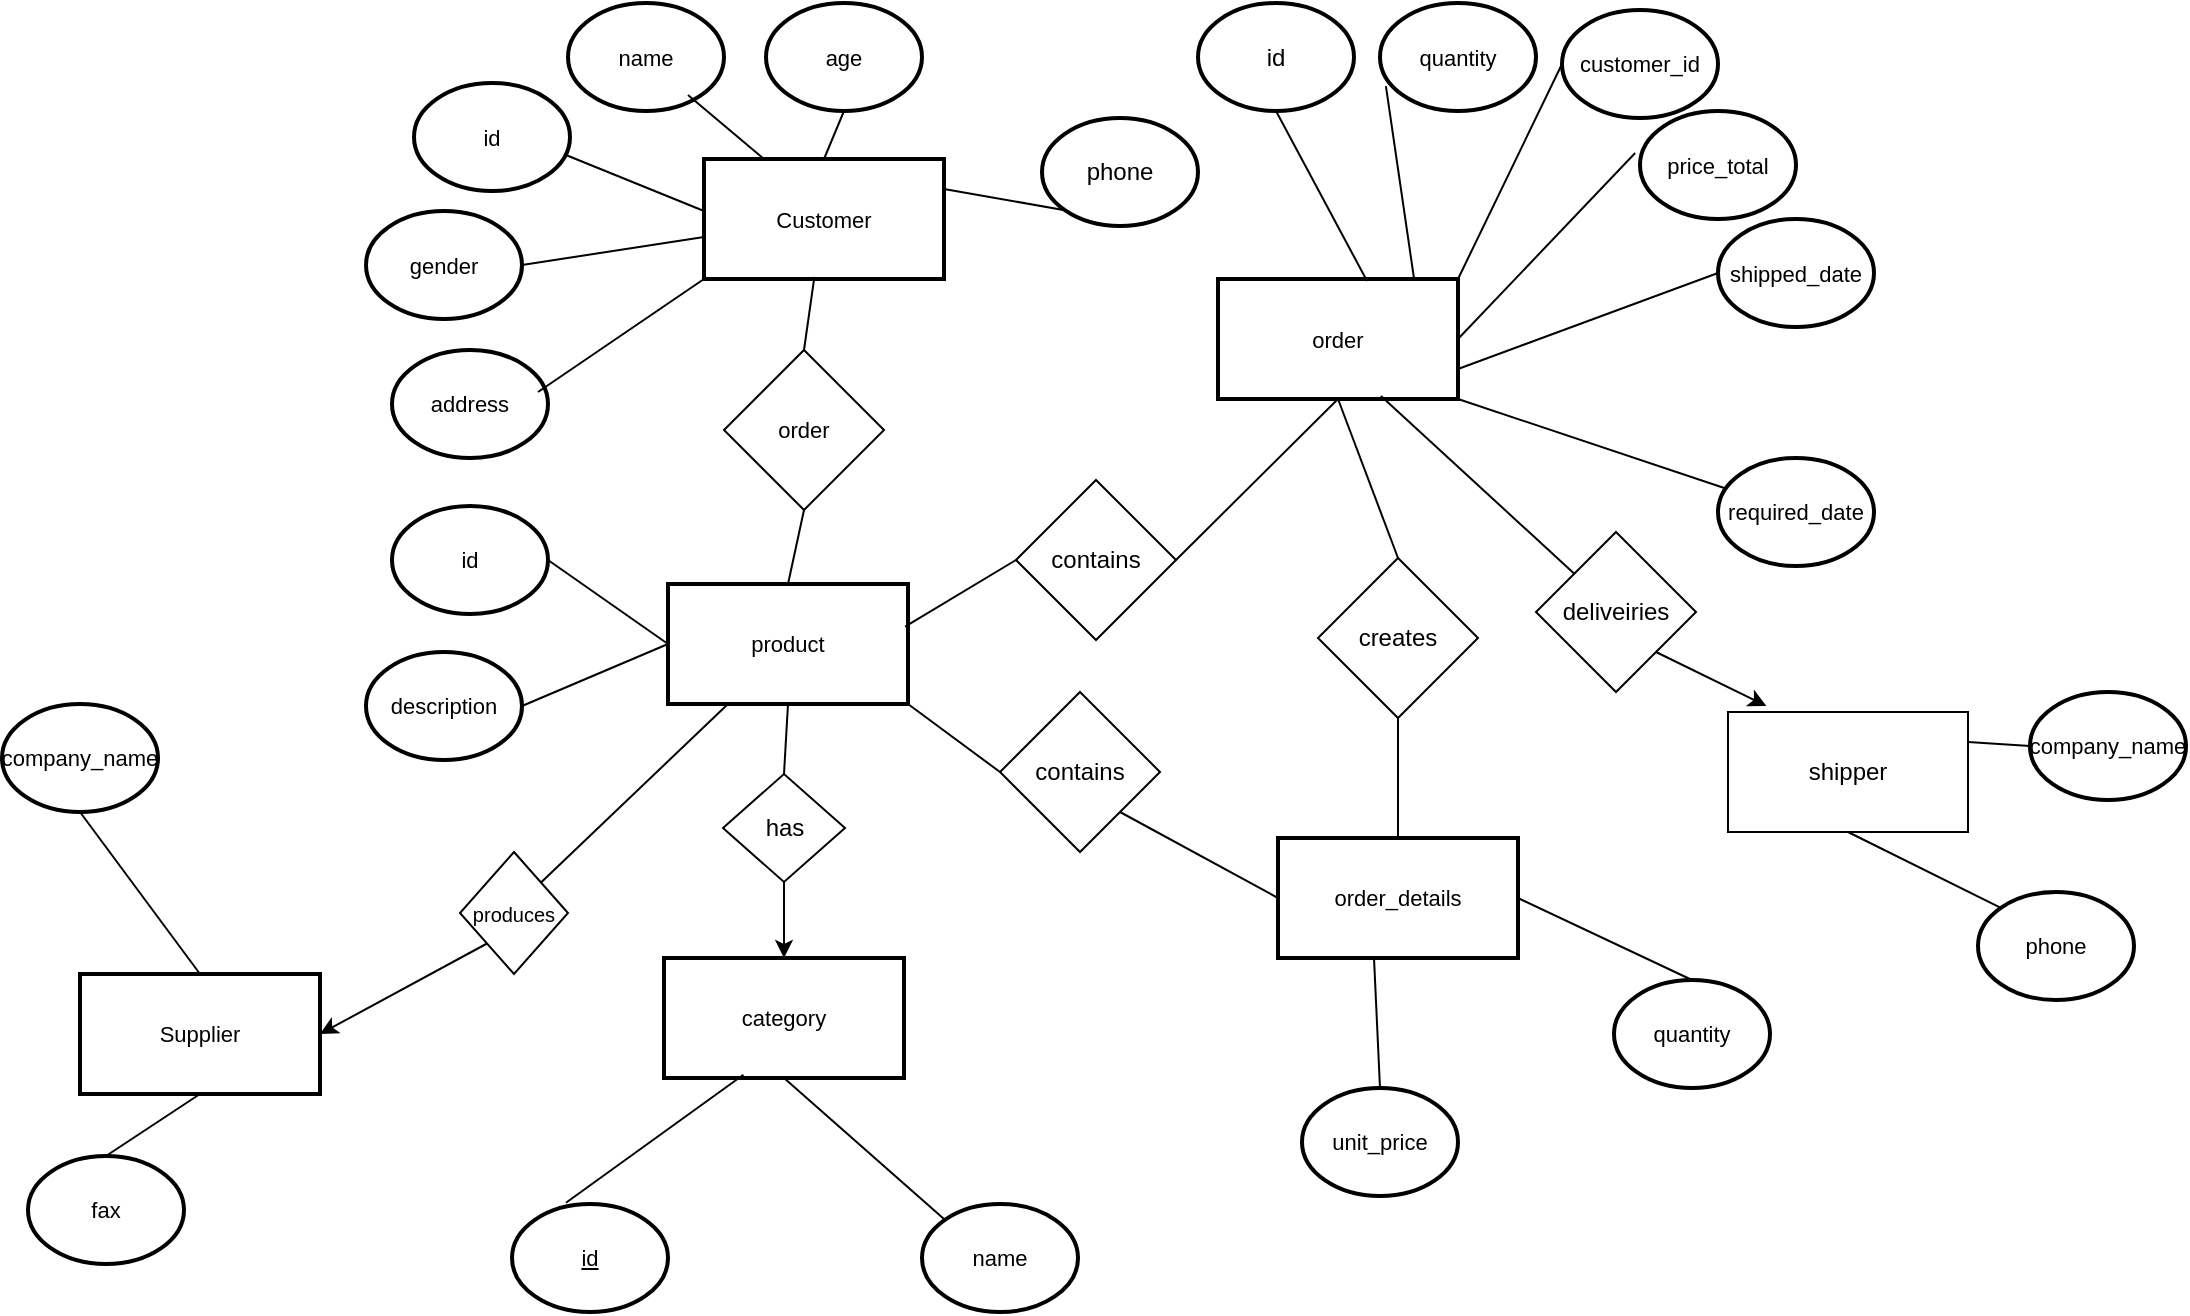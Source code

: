 <mxfile version="26.0.16">
  <diagram id="R2lEEEUBdFMjLlhIrx00" name="Page-1">
    <mxGraphModel dx="2250" dy="585" grid="1" gridSize="13" guides="1" tooltips="1" connect="1" arrows="1" fold="1" page="1" pageScale="1" pageWidth="850" pageHeight="1100" math="0" shadow="0" extFonts="Permanent Marker^https://fonts.googleapis.com/css?family=Permanent+Marker">
      <root>
        <mxCell id="0" />
        <mxCell id="1" parent="0" />
        <mxCell id="cmOm1PKUMlEA9yqi15UK-2" value="Customer" style="rounded=0;whiteSpace=wrap;html=1;strokeWidth=2;fontSize=11;" parent="1" vertex="1">
          <mxGeometry x="325" y="281.5" width="120" height="60" as="geometry" />
        </mxCell>
        <mxCell id="cmOm1PKUMlEA9yqi15UK-5" value="age" style="ellipse;whiteSpace=wrap;html=1;strokeWidth=2;perimeterSpacing=0;fontSize=11;" parent="1" vertex="1">
          <mxGeometry x="356" y="203.5" width="78" height="54" as="geometry" />
        </mxCell>
        <mxCell id="cmOm1PKUMlEA9yqi15UK-7" value="id" style="ellipse;whiteSpace=wrap;html=1;strokeWidth=2;perimeterSpacing=0;fontSize=11;" parent="1" vertex="1">
          <mxGeometry x="180" y="243.5" width="78" height="54" as="geometry" />
        </mxCell>
        <mxCell id="cmOm1PKUMlEA9yqi15UK-8" value="name" style="ellipse;whiteSpace=wrap;html=1;strokeWidth=2;perimeterSpacing=0;fontSize=11;" parent="1" vertex="1">
          <mxGeometry x="257" y="203.5" width="78" height="54" as="geometry" />
        </mxCell>
        <mxCell id="cmOm1PKUMlEA9yqi15UK-9" value="gender" style="ellipse;whiteSpace=wrap;html=1;strokeWidth=2;perimeterSpacing=0;fontSize=11;" parent="1" vertex="1">
          <mxGeometry x="156" y="307.5" width="78" height="54" as="geometry" />
        </mxCell>
        <mxCell id="cmOm1PKUMlEA9yqi15UK-10" value="phone" style="ellipse;whiteSpace=wrap;html=1;strokeWidth=2;perimeterSpacing=0;" parent="1" vertex="1">
          <mxGeometry x="494" y="261" width="78" height="54" as="geometry" />
        </mxCell>
        <mxCell id="cmOm1PKUMlEA9yqi15UK-11" value="address" style="ellipse;whiteSpace=wrap;html=1;strokeWidth=2;perimeterSpacing=0;fontSize=11;" parent="1" vertex="1">
          <mxGeometry x="169" y="377" width="78" height="54" as="geometry" />
        </mxCell>
        <mxCell id="cmOm1PKUMlEA9yqi15UK-13" value="" style="endArrow=none;html=1;rounded=0;exitX=0.936;exitY=0.389;exitDx=0;exitDy=0;entryX=0;entryY=1;entryDx=0;entryDy=0;fontSize=11;exitPerimeter=0;" parent="1" source="cmOm1PKUMlEA9yqi15UK-11" target="cmOm1PKUMlEA9yqi15UK-2" edge="1">
          <mxGeometry width="50" height="50" relative="1" as="geometry">
            <mxPoint x="228" y="370.5" as="sourcePoint" />
            <mxPoint x="466" y="255.5" as="targetPoint" />
          </mxGeometry>
        </mxCell>
        <mxCell id="cmOm1PKUMlEA9yqi15UK-14" value="" style="endArrow=none;html=1;rounded=0;exitX=0.974;exitY=0.667;exitDx=0;exitDy=0;exitPerimeter=0;fontSize=11;" parent="1" source="cmOm1PKUMlEA9yqi15UK-7" edge="1">
          <mxGeometry width="50" height="50" relative="1" as="geometry">
            <mxPoint x="195" y="398.5" as="sourcePoint" />
            <mxPoint x="325" y="307.5" as="targetPoint" />
          </mxGeometry>
        </mxCell>
        <mxCell id="cmOm1PKUMlEA9yqi15UK-15" value="" style="endArrow=none;html=1;rounded=0;exitX=0.769;exitY=0.852;exitDx=0;exitDy=0;exitPerimeter=0;entryX=0.25;entryY=0;entryDx=0;entryDy=0;fontSize=11;" parent="1" source="cmOm1PKUMlEA9yqi15UK-8" target="cmOm1PKUMlEA9yqi15UK-2" edge="1">
          <mxGeometry width="50" height="50" relative="1" as="geometry">
            <mxPoint x="232" y="276.5" as="sourcePoint" />
            <mxPoint x="338" y="320.5" as="targetPoint" />
          </mxGeometry>
        </mxCell>
        <mxCell id="cmOm1PKUMlEA9yqi15UK-16" value="" style="endArrow=none;html=1;rounded=0;exitX=0.5;exitY=1;exitDx=0;exitDy=0;entryX=0.5;entryY=0;entryDx=0;entryDy=0;fontSize=11;" parent="1" source="cmOm1PKUMlEA9yqi15UK-5" target="cmOm1PKUMlEA9yqi15UK-2" edge="1">
          <mxGeometry width="50" height="50" relative="1" as="geometry">
            <mxPoint x="245" y="289.5" as="sourcePoint" />
            <mxPoint x="351" y="333.5" as="targetPoint" />
          </mxGeometry>
        </mxCell>
        <mxCell id="cmOm1PKUMlEA9yqi15UK-17" value="" style="endArrow=none;html=1;rounded=0;exitX=0;exitY=1;exitDx=0;exitDy=0;entryX=1;entryY=0.25;entryDx=0;entryDy=0;fontSize=11;" parent="1" source="cmOm1PKUMlEA9yqi15UK-10" target="cmOm1PKUMlEA9yqi15UK-2" edge="1">
          <mxGeometry width="50" height="50" relative="1" as="geometry">
            <mxPoint x="258" y="302.5" as="sourcePoint" />
            <mxPoint x="364" y="346.5" as="targetPoint" />
          </mxGeometry>
        </mxCell>
        <mxCell id="cmOm1PKUMlEA9yqi15UK-18" value="" style="endArrow=none;html=1;rounded=0;exitX=1;exitY=0.5;exitDx=0;exitDy=0;fontSize=11;" parent="1" source="cmOm1PKUMlEA9yqi15UK-9" edge="1">
          <mxGeometry width="50" height="50" relative="1" as="geometry">
            <mxPoint x="271" y="315.5" as="sourcePoint" />
            <mxPoint x="325" y="320.5" as="targetPoint" />
          </mxGeometry>
        </mxCell>
        <mxCell id="cmOm1PKUMlEA9yqi15UK-19" value="product" style="rounded=0;whiteSpace=wrap;html=1;strokeWidth=2;fontSize=11;" parent="1" vertex="1">
          <mxGeometry x="307" y="494" width="120" height="60" as="geometry" />
        </mxCell>
        <mxCell id="cmOm1PKUMlEA9yqi15UK-46" value="id" style="ellipse;whiteSpace=wrap;html=1;strokeWidth=2;perimeterSpacing=0;fontSize=11;" parent="1" vertex="1">
          <mxGeometry x="169" y="455" width="78" height="54" as="geometry" />
        </mxCell>
        <mxCell id="cmOm1PKUMlEA9yqi15UK-47" value="description" style="ellipse;whiteSpace=wrap;html=1;strokeWidth=2;perimeterSpacing=0;fontSize=11;" parent="1" vertex="1">
          <mxGeometry x="156" y="528" width="78" height="54" as="geometry" />
        </mxCell>
        <mxCell id="cmOm1PKUMlEA9yqi15UK-61" value="order" style="rhombus;whiteSpace=wrap;html=1;fontSize=11;" parent="1" vertex="1">
          <mxGeometry x="335" y="377" width="80" height="80" as="geometry" />
        </mxCell>
        <mxCell id="cmOm1PKUMlEA9yqi15UK-62" value="" style="endArrow=none;html=1;rounded=0;entryX=0.46;entryY=0.983;entryDx=0;entryDy=0;entryPerimeter=0;exitX=0.5;exitY=0;exitDx=0;exitDy=0;fontSize=11;" parent="1" source="cmOm1PKUMlEA9yqi15UK-61" target="cmOm1PKUMlEA9yqi15UK-2" edge="1">
          <mxGeometry width="50" height="50" relative="1" as="geometry">
            <mxPoint x="328" y="372.5" as="sourcePoint" />
            <mxPoint x="323" y="411.5" as="targetPoint" />
          </mxGeometry>
        </mxCell>
        <mxCell id="cmOm1PKUMlEA9yqi15UK-63" value="" style="endArrow=none;html=1;rounded=0;entryX=0.5;entryY=1;entryDx=0;entryDy=0;exitX=0.5;exitY=0;exitDx=0;exitDy=0;fontSize=11;" parent="1" source="cmOm1PKUMlEA9yqi15UK-19" target="cmOm1PKUMlEA9yqi15UK-61" edge="1">
          <mxGeometry width="50" height="50" relative="1" as="geometry">
            <mxPoint x="312" y="479" as="sourcePoint" />
            <mxPoint x="362" y="429" as="targetPoint" />
          </mxGeometry>
        </mxCell>
        <mxCell id="cmOm1PKUMlEA9yqi15UK-68" value="" style="endArrow=none;html=1;rounded=0;exitX=1;exitY=0.5;exitDx=0;exitDy=0;entryX=0;entryY=0.5;entryDx=0;entryDy=0;fontSize=11;" parent="1" source="cmOm1PKUMlEA9yqi15UK-46" target="cmOm1PKUMlEA9yqi15UK-19" edge="1">
          <mxGeometry width="50" height="50" relative="1" as="geometry">
            <mxPoint x="403" y="635" as="sourcePoint" />
            <mxPoint x="453" y="585" as="targetPoint" />
          </mxGeometry>
        </mxCell>
        <mxCell id="cmOm1PKUMlEA9yqi15UK-69" value="" style="endArrow=none;html=1;rounded=0;exitX=0;exitY=0.5;exitDx=0;exitDy=0;entryX=1;entryY=0.5;entryDx=0;entryDy=0;fontSize=11;" parent="1" source="cmOm1PKUMlEA9yqi15UK-19" target="cmOm1PKUMlEA9yqi15UK-47" edge="1">
          <mxGeometry width="50" height="50" relative="1" as="geometry">
            <mxPoint x="176" y="830" as="sourcePoint" />
            <mxPoint x="196" y="788" as="targetPoint" />
          </mxGeometry>
        </mxCell>
        <mxCell id="cmOm1PKUMlEA9yqi15UK-72" value="category" style="rounded=0;whiteSpace=wrap;html=1;strokeWidth=2;fontSize=11;" parent="1" vertex="1">
          <mxGeometry x="305" y="681" width="120" height="60" as="geometry" />
        </mxCell>
        <mxCell id="cmOm1PKUMlEA9yqi15UK-73" value="has" style="rhombus;whiteSpace=wrap;html=1;direction=south;" parent="1" vertex="1">
          <mxGeometry x="334.5" y="589" width="61" height="54" as="geometry" />
        </mxCell>
        <mxCell id="cmOm1PKUMlEA9yqi15UK-79" value="order" style="rounded=0;whiteSpace=wrap;html=1;strokeWidth=2;fontSize=11;" parent="1" vertex="1">
          <mxGeometry x="582" y="341.5" width="120" height="60" as="geometry" />
        </mxCell>
        <mxCell id="cmOm1PKUMlEA9yqi15UK-80" value="contains" style="rhombus;whiteSpace=wrap;html=1;" parent="1" vertex="1">
          <mxGeometry x="481" y="442" width="80" height="80" as="geometry" />
        </mxCell>
        <mxCell id="cmOm1PKUMlEA9yqi15UK-81" value="" style="endArrow=none;html=1;rounded=0;entryX=0.5;entryY=1;entryDx=0;entryDy=0;exitX=1;exitY=0.5;exitDx=0;exitDy=0;" parent="1" source="cmOm1PKUMlEA9yqi15UK-80" target="cmOm1PKUMlEA9yqi15UK-79" edge="1">
          <mxGeometry width="50" height="50" relative="1" as="geometry">
            <mxPoint x="637" y="557" as="sourcePoint" />
            <mxPoint x="687" y="507" as="targetPoint" />
          </mxGeometry>
        </mxCell>
        <mxCell id="cmOm1PKUMlEA9yqi15UK-82" value="" style="endArrow=none;html=1;rounded=0;exitX=0;exitY=0.5;exitDx=0;exitDy=0;entryX=0.988;entryY=0.355;entryDx=0;entryDy=0;entryPerimeter=0;" parent="1" source="cmOm1PKUMlEA9yqi15UK-80" target="cmOm1PKUMlEA9yqi15UK-19" edge="1">
          <mxGeometry width="50" height="50" relative="1" as="geometry">
            <mxPoint x="637" y="557" as="sourcePoint" />
            <mxPoint x="687" y="507" as="targetPoint" />
          </mxGeometry>
        </mxCell>
        <mxCell id="cmOm1PKUMlEA9yqi15UK-89" value="customer_id" style="ellipse;whiteSpace=wrap;html=1;strokeWidth=2;perimeterSpacing=0;fontSize=11;" parent="1" vertex="1">
          <mxGeometry x="754" y="207" width="78" height="54" as="geometry" />
        </mxCell>
        <mxCell id="cmOm1PKUMlEA9yqi15UK-90" value="price_total" style="ellipse;whiteSpace=wrap;html=1;strokeWidth=2;perimeterSpacing=0;fontSize=11;" parent="1" vertex="1">
          <mxGeometry x="793" y="257.5" width="78" height="54" as="geometry" />
        </mxCell>
        <mxCell id="cmOm1PKUMlEA9yqi15UK-92" value="" style="endArrow=none;html=1;rounded=0;exitX=1;exitY=0;exitDx=0;exitDy=0;entryX=0;entryY=0.5;entryDx=0;entryDy=0;" parent="1" source="cmOm1PKUMlEA9yqi15UK-79" target="cmOm1PKUMlEA9yqi15UK-89" edge="1">
          <mxGeometry width="50" height="50" relative="1" as="geometry">
            <mxPoint x="631" y="385" as="sourcePoint" />
            <mxPoint x="850" y="427" as="targetPoint" />
          </mxGeometry>
        </mxCell>
        <mxCell id="cmOm1PKUMlEA9yqi15UK-93" value="" style="endArrow=none;html=1;rounded=0;entryX=-0.031;entryY=0.389;entryDx=0;entryDy=0;entryPerimeter=0;exitX=1;exitY=0.5;exitDx=0;exitDy=0;" parent="1" source="cmOm1PKUMlEA9yqi15UK-79" target="cmOm1PKUMlEA9yqi15UK-90" edge="1">
          <mxGeometry width="50" height="50" relative="1" as="geometry">
            <mxPoint x="744" y="434" as="sourcePoint" />
            <mxPoint x="793" y="398" as="targetPoint" />
          </mxGeometry>
        </mxCell>
        <mxCell id="cmOm1PKUMlEA9yqi15UK-96" value="name" style="ellipse;whiteSpace=wrap;html=1;strokeWidth=2;perimeterSpacing=0;fontSize=11;" parent="1" vertex="1">
          <mxGeometry x="434" y="804" width="78" height="54" as="geometry" />
        </mxCell>
        <mxCell id="cmOm1PKUMlEA9yqi15UK-97" value="" style="endArrow=none;html=1;rounded=0;exitX=0;exitY=0;exitDx=0;exitDy=0;entryX=0.5;entryY=1;entryDx=0;entryDy=0;fontSize=11;" parent="1" source="cmOm1PKUMlEA9yqi15UK-96" target="cmOm1PKUMlEA9yqi15UK-72" edge="1">
          <mxGeometry width="50" height="50" relative="1" as="geometry">
            <mxPoint x="234" y="819" as="sourcePoint" />
            <mxPoint x="250" y="793" as="targetPoint" />
          </mxGeometry>
        </mxCell>
        <mxCell id="7yCO4wkSxaS4StRICMl2-3" value="&lt;u&gt;id&lt;/u&gt;" style="ellipse;whiteSpace=wrap;html=1;strokeWidth=2;perimeterSpacing=0;fontSize=11;" parent="1" vertex="1">
          <mxGeometry x="229" y="804" width="78" height="54" as="geometry" />
        </mxCell>
        <mxCell id="7yCO4wkSxaS4StRICMl2-6" value="" style="endArrow=none;html=1;rounded=0;exitX=0.346;exitY=-0.011;exitDx=0;exitDy=0;entryX=0.331;entryY=0.973;entryDx=0;entryDy=0;fontSize=11;entryPerimeter=0;exitPerimeter=0;" parent="1" source="7yCO4wkSxaS4StRICMl2-3" target="cmOm1PKUMlEA9yqi15UK-72" edge="1">
          <mxGeometry width="50" height="50" relative="1" as="geometry">
            <mxPoint x="349" y="832" as="sourcePoint" />
            <mxPoint x="263" y="806" as="targetPoint" />
          </mxGeometry>
        </mxCell>
        <mxCell id="7yCO4wkSxaS4StRICMl2-7" value="id" style="ellipse;whiteSpace=wrap;html=1;strokeWidth=2;perimeterSpacing=0;" parent="1" vertex="1">
          <mxGeometry x="572" y="203.5" width="78" height="54" as="geometry" />
        </mxCell>
        <mxCell id="7yCO4wkSxaS4StRICMl2-8" value="" style="endArrow=none;html=1;rounded=0;entryX=0.5;entryY=1;entryDx=0;entryDy=0;exitX=0.621;exitY=0.016;exitDx=0;exitDy=0;exitPerimeter=0;" parent="1" source="cmOm1PKUMlEA9yqi15UK-79" target="7yCO4wkSxaS4StRICMl2-7" edge="1">
          <mxGeometry width="50" height="50" relative="1" as="geometry">
            <mxPoint x="744" y="434" as="sourcePoint" />
            <mxPoint x="793" y="398" as="targetPoint" />
          </mxGeometry>
        </mxCell>
        <mxCell id="fqGoL595c19xHA2UXv6J-1" value="Supplier" style="rounded=0;whiteSpace=wrap;html=1;strokeWidth=2;fontSize=11;" parent="1" vertex="1">
          <mxGeometry x="13" y="689" width="120" height="60" as="geometry" />
        </mxCell>
        <mxCell id="fqGoL595c19xHA2UXv6J-2" value="company_name" style="ellipse;whiteSpace=wrap;html=1;strokeWidth=2;perimeterSpacing=0;fontSize=11;" parent="1" vertex="1">
          <mxGeometry x="-26" y="554" width="78" height="54" as="geometry" />
        </mxCell>
        <mxCell id="fqGoL595c19xHA2UXv6J-3" value="fax" style="ellipse;whiteSpace=wrap;html=1;strokeWidth=2;perimeterSpacing=0;fontSize=11;" parent="1" vertex="1">
          <mxGeometry x="-13" y="780" width="78" height="54" as="geometry" />
        </mxCell>
        <mxCell id="fqGoL595c19xHA2UXv6J-5" value="" style="endArrow=none;html=1;rounded=0;entryX=0.5;entryY=1;entryDx=0;entryDy=0;exitX=0.5;exitY=0;exitDx=0;exitDy=0;" parent="1" source="fqGoL595c19xHA2UXv6J-1" target="fqGoL595c19xHA2UXv6J-2" edge="1">
          <mxGeometry width="50" height="50" relative="1" as="geometry">
            <mxPoint x="546" y="492" as="sourcePoint" />
            <mxPoint x="596" y="442" as="targetPoint" />
            <Array as="points" />
          </mxGeometry>
        </mxCell>
        <mxCell id="fqGoL595c19xHA2UXv6J-6" value="" style="endArrow=none;html=1;rounded=0;entryX=0.5;entryY=1;entryDx=0;entryDy=0;exitX=0.5;exitY=0;exitDx=0;exitDy=0;" parent="1" source="fqGoL595c19xHA2UXv6J-3" target="fqGoL595c19xHA2UXv6J-1" edge="1">
          <mxGeometry width="50" height="50" relative="1" as="geometry">
            <mxPoint x="47" y="503" as="sourcePoint" />
            <mxPoint x="47" y="473" as="targetPoint" />
            <Array as="points" />
          </mxGeometry>
        </mxCell>
        <mxCell id="nZyKp30fJ1EnYg38XN0T-20" value="&lt;font style=&quot;font-size: 10px;&quot;&gt;produces&lt;/font&gt;" style="rhombus;whiteSpace=wrap;html=1;" vertex="1" parent="1">
          <mxGeometry x="203" y="628" width="54" height="61" as="geometry" />
        </mxCell>
        <mxCell id="nZyKp30fJ1EnYg38XN0T-26" value="required_date" style="ellipse;whiteSpace=wrap;html=1;strokeWidth=2;perimeterSpacing=0;fontSize=11;" vertex="1" parent="1">
          <mxGeometry x="832" y="431" width="78" height="54" as="geometry" />
        </mxCell>
        <mxCell id="nZyKp30fJ1EnYg38XN0T-27" value="shipped_date" style="ellipse;whiteSpace=wrap;html=1;strokeWidth=2;perimeterSpacing=0;fontSize=11;" vertex="1" parent="1">
          <mxGeometry x="832" y="311.5" width="78" height="54" as="geometry" />
        </mxCell>
        <mxCell id="nZyKp30fJ1EnYg38XN0T-29" value="" style="endArrow=none;html=1;rounded=0;entryX=0;entryY=0.5;entryDx=0;entryDy=0;exitX=1;exitY=0.75;exitDx=0;exitDy=0;" edge="1" parent="1" source="cmOm1PKUMlEA9yqi15UK-79" target="nZyKp30fJ1EnYg38XN0T-27">
          <mxGeometry width="50" height="50" relative="1" as="geometry">
            <mxPoint x="731" y="403" as="sourcePoint" />
            <mxPoint x="843" y="508" as="targetPoint" />
          </mxGeometry>
        </mxCell>
        <mxCell id="nZyKp30fJ1EnYg38XN0T-31" value="" style="endArrow=none;html=1;rounded=0;exitX=1;exitY=1;exitDx=0;exitDy=0;" edge="1" parent="1" source="cmOm1PKUMlEA9yqi15UK-79" target="nZyKp30fJ1EnYg38XN0T-26">
          <mxGeometry width="50" height="50" relative="1" as="geometry">
            <mxPoint x="783" y="440" as="sourcePoint" />
            <mxPoint x="869" y="534" as="targetPoint" />
          </mxGeometry>
        </mxCell>
        <mxCell id="nZyKp30fJ1EnYg38XN0T-32" value="quantity" style="ellipse;whiteSpace=wrap;html=1;strokeWidth=2;perimeterSpacing=0;fontSize=11;" vertex="1" parent="1">
          <mxGeometry x="663" y="203.5" width="78" height="54" as="geometry" />
        </mxCell>
        <mxCell id="nZyKp30fJ1EnYg38XN0T-33" value="" style="endArrow=none;html=1;rounded=0;exitX=0.817;exitY=0;exitDx=0;exitDy=0;entryX=0.038;entryY=0.769;entryDx=0;entryDy=0;exitPerimeter=0;entryPerimeter=0;" edge="1" parent="1" source="cmOm1PKUMlEA9yqi15UK-79" target="nZyKp30fJ1EnYg38XN0T-32">
          <mxGeometry width="50" height="50" relative="1" as="geometry">
            <mxPoint x="757" y="384" as="sourcePoint" />
            <mxPoint x="845" y="376" as="targetPoint" />
          </mxGeometry>
        </mxCell>
        <mxCell id="nZyKp30fJ1EnYg38XN0T-34" value="order_details" style="rounded=0;whiteSpace=wrap;html=1;strokeWidth=2;fontSize=11;" vertex="1" parent="1">
          <mxGeometry x="612" y="621" width="120" height="60" as="geometry" />
        </mxCell>
        <mxCell id="nZyKp30fJ1EnYg38XN0T-39" value="" style="endArrow=none;html=1;rounded=0;entryX=0.25;entryY=1;entryDx=0;entryDy=0;exitX=1;exitY=0;exitDx=0;exitDy=0;" edge="1" parent="1" source="nZyKp30fJ1EnYg38XN0T-20" target="cmOm1PKUMlEA9yqi15UK-19">
          <mxGeometry width="50" height="50" relative="1" as="geometry">
            <mxPoint x="468" y="635" as="sourcePoint" />
            <mxPoint x="518" y="585" as="targetPoint" />
          </mxGeometry>
        </mxCell>
        <mxCell id="nZyKp30fJ1EnYg38XN0T-41" value="" style="endArrow=none;html=1;rounded=0;entryX=0.5;entryY=1;entryDx=0;entryDy=0;exitX=0;exitY=0.5;exitDx=0;exitDy=0;" edge="1" parent="1" source="cmOm1PKUMlEA9yqi15UK-73" target="cmOm1PKUMlEA9yqi15UK-19">
          <mxGeometry width="50" height="50" relative="1" as="geometry">
            <mxPoint x="257" y="656" as="sourcePoint" />
            <mxPoint x="350" y="567" as="targetPoint" />
          </mxGeometry>
        </mxCell>
        <mxCell id="nZyKp30fJ1EnYg38XN0T-42" value="creates" style="rhombus;whiteSpace=wrap;html=1;" vertex="1" parent="1">
          <mxGeometry x="632" y="481" width="80" height="80" as="geometry" />
        </mxCell>
        <mxCell id="nZyKp30fJ1EnYg38XN0T-43" value="" style="endArrow=none;html=1;rounded=0;entryX=0.5;entryY=1;entryDx=0;entryDy=0;exitX=0.5;exitY=0;exitDx=0;exitDy=0;" edge="1" parent="1" source="nZyKp30fJ1EnYg38XN0T-42" target="cmOm1PKUMlEA9yqi15UK-79">
          <mxGeometry width="50" height="50" relative="1" as="geometry">
            <mxPoint x="468" y="544" as="sourcePoint" />
            <mxPoint x="518" y="494" as="targetPoint" />
          </mxGeometry>
        </mxCell>
        <mxCell id="nZyKp30fJ1EnYg38XN0T-44" value="" style="endArrow=none;html=1;rounded=0;entryX=0.5;entryY=0;entryDx=0;entryDy=0;exitX=0.5;exitY=1;exitDx=0;exitDy=0;" edge="1" parent="1" source="nZyKp30fJ1EnYg38XN0T-42" target="nZyKp30fJ1EnYg38XN0T-34">
          <mxGeometry width="50" height="50" relative="1" as="geometry">
            <mxPoint x="664" y="494" as="sourcePoint" />
            <mxPoint x="684" y="435" as="targetPoint" />
          </mxGeometry>
        </mxCell>
        <mxCell id="nZyKp30fJ1EnYg38XN0T-48" value="quantity" style="ellipse;whiteSpace=wrap;html=1;strokeWidth=2;perimeterSpacing=0;fontSize=11;" vertex="1" parent="1">
          <mxGeometry x="780" y="692" width="78" height="54" as="geometry" />
        </mxCell>
        <mxCell id="nZyKp30fJ1EnYg38XN0T-49" value="unit_price" style="ellipse;whiteSpace=wrap;html=1;strokeWidth=2;perimeterSpacing=0;fontSize=11;" vertex="1" parent="1">
          <mxGeometry x="624" y="746" width="78" height="54" as="geometry" />
        </mxCell>
        <mxCell id="nZyKp30fJ1EnYg38XN0T-50" value="" style="endArrow=none;html=1;rounded=0;entryX=0.5;entryY=0;entryDx=0;entryDy=0;exitX=1;exitY=0.5;exitDx=0;exitDy=0;" edge="1" parent="1" source="nZyKp30fJ1EnYg38XN0T-34" target="nZyKp30fJ1EnYg38XN0T-48">
          <mxGeometry width="50" height="50" relative="1" as="geometry">
            <mxPoint x="676" y="574" as="sourcePoint" />
            <mxPoint x="655" y="634" as="targetPoint" />
          </mxGeometry>
        </mxCell>
        <mxCell id="nZyKp30fJ1EnYg38XN0T-52" value="" style="endArrow=none;html=1;rounded=0;entryX=0.5;entryY=0;entryDx=0;entryDy=0;exitX=0.4;exitY=1;exitDx=0;exitDy=0;exitPerimeter=0;" edge="1" parent="1" source="nZyKp30fJ1EnYg38XN0T-34" target="nZyKp30fJ1EnYg38XN0T-49">
          <mxGeometry width="50" height="50" relative="1" as="geometry">
            <mxPoint x="715" y="664" as="sourcePoint" />
            <mxPoint x="793" y="702" as="targetPoint" />
          </mxGeometry>
        </mxCell>
        <mxCell id="nZyKp30fJ1EnYg38XN0T-53" value="contains" style="rhombus;whiteSpace=wrap;html=1;" vertex="1" parent="1">
          <mxGeometry x="473" y="548" width="80" height="80" as="geometry" />
        </mxCell>
        <mxCell id="nZyKp30fJ1EnYg38XN0T-54" value="" style="endArrow=none;html=1;rounded=0;exitX=0;exitY=0.5;exitDx=0;exitDy=0;entryX=1;entryY=1;entryDx=0;entryDy=0;" edge="1" parent="1" source="nZyKp30fJ1EnYg38XN0T-53" target="cmOm1PKUMlEA9yqi15UK-19">
          <mxGeometry width="50" height="50" relative="1" as="geometry">
            <mxPoint x="494" y="495" as="sourcePoint" />
            <mxPoint x="439" y="528" as="targetPoint" />
          </mxGeometry>
        </mxCell>
        <mxCell id="nZyKp30fJ1EnYg38XN0T-55" value="" style="endArrow=none;html=1;rounded=0;exitX=1;exitY=1;exitDx=0;exitDy=0;entryX=0;entryY=0.5;entryDx=0;entryDy=0;" edge="1" parent="1" source="nZyKp30fJ1EnYg38XN0T-53" target="nZyKp30fJ1EnYg38XN0T-34">
          <mxGeometry width="50" height="50" relative="1" as="geometry">
            <mxPoint x="486" y="601" as="sourcePoint" />
            <mxPoint x="440" y="567" as="targetPoint" />
          </mxGeometry>
        </mxCell>
        <mxCell id="nZyKp30fJ1EnYg38XN0T-56" value="" style="endArrow=classic;html=1;rounded=0;exitX=1;exitY=0.5;exitDx=0;exitDy=0;entryX=0.5;entryY=0;entryDx=0;entryDy=0;" edge="1" parent="1" source="cmOm1PKUMlEA9yqi15UK-73" target="cmOm1PKUMlEA9yqi15UK-72">
          <mxGeometry width="50" height="50" relative="1" as="geometry">
            <mxPoint x="455" y="687" as="sourcePoint" />
            <mxPoint x="505" y="637" as="targetPoint" />
          </mxGeometry>
        </mxCell>
        <mxCell id="nZyKp30fJ1EnYg38XN0T-57" value="" style="endArrow=classic;html=1;rounded=0;exitX=0;exitY=1;exitDx=0;exitDy=0;entryX=1;entryY=0.5;entryDx=0;entryDy=0;" edge="1" parent="1" source="nZyKp30fJ1EnYg38XN0T-20" target="fqGoL595c19xHA2UXv6J-1">
          <mxGeometry width="50" height="50" relative="1" as="geometry">
            <mxPoint x="378" y="656" as="sourcePoint" />
            <mxPoint x="378" y="694" as="targetPoint" />
          </mxGeometry>
        </mxCell>
        <mxCell id="nZyKp30fJ1EnYg38XN0T-59" value="deliveiries" style="rhombus;whiteSpace=wrap;html=1;" vertex="1" parent="1">
          <mxGeometry x="741" y="468" width="80" height="80" as="geometry" />
        </mxCell>
        <mxCell id="nZyKp30fJ1EnYg38XN0T-60" value="" style="endArrow=none;html=1;rounded=0;entryX=0.679;entryY=0.975;entryDx=0;entryDy=0;entryPerimeter=0;" edge="1" parent="1" source="nZyKp30fJ1EnYg38XN0T-59" target="cmOm1PKUMlEA9yqi15UK-79">
          <mxGeometry width="50" height="50" relative="1" as="geometry">
            <mxPoint x="685" y="494" as="sourcePoint" />
            <mxPoint x="684" y="435" as="targetPoint" />
          </mxGeometry>
        </mxCell>
        <mxCell id="nZyKp30fJ1EnYg38XN0T-62" value="shipper" style="rounded=0;whiteSpace=wrap;html=1;" vertex="1" parent="1">
          <mxGeometry x="837" y="558" width="120" height="60" as="geometry" />
        </mxCell>
        <mxCell id="nZyKp30fJ1EnYg38XN0T-65" value="" style="endArrow=classic;html=1;rounded=0;entryX=0.16;entryY=-0.05;entryDx=0;entryDy=0;entryPerimeter=0;exitX=1;exitY=1;exitDx=0;exitDy=0;" edge="1" parent="1" source="nZyKp30fJ1EnYg38XN0T-59" target="nZyKp30fJ1EnYg38XN0T-62">
          <mxGeometry width="50" height="50" relative="1" as="geometry">
            <mxPoint x="455" y="557" as="sourcePoint" />
            <mxPoint x="505" y="507" as="targetPoint" />
          </mxGeometry>
        </mxCell>
        <mxCell id="nZyKp30fJ1EnYg38XN0T-66" value="company_name" style="ellipse;whiteSpace=wrap;html=1;strokeWidth=2;perimeterSpacing=0;fontSize=11;" vertex="1" parent="1">
          <mxGeometry x="988" y="548" width="78" height="54" as="geometry" />
        </mxCell>
        <mxCell id="nZyKp30fJ1EnYg38XN0T-67" value="phone" style="ellipse;whiteSpace=wrap;html=1;strokeWidth=2;perimeterSpacing=0;fontSize=11;" vertex="1" parent="1">
          <mxGeometry x="962" y="648" width="78" height="54" as="geometry" />
        </mxCell>
        <mxCell id="nZyKp30fJ1EnYg38XN0T-69" value="" style="endArrow=none;html=1;rounded=0;entryX=0;entryY=0.5;entryDx=0;entryDy=0;exitX=1;exitY=0.25;exitDx=0;exitDy=0;" edge="1" parent="1" source="nZyKp30fJ1EnYg38XN0T-62" target="nZyKp30fJ1EnYg38XN0T-66">
          <mxGeometry width="50" height="50" relative="1" as="geometry">
            <mxPoint x="962" y="585" as="sourcePoint" />
            <mxPoint x="832" y="705" as="targetPoint" />
          </mxGeometry>
        </mxCell>
        <mxCell id="nZyKp30fJ1EnYg38XN0T-71" value="" style="endArrow=none;html=1;rounded=0;entryX=0;entryY=0;entryDx=0;entryDy=0;exitX=0.5;exitY=1;exitDx=0;exitDy=0;" edge="1" parent="1" source="nZyKp30fJ1EnYg38XN0T-62" target="nZyKp30fJ1EnYg38XN0T-67">
          <mxGeometry width="50" height="50" relative="1" as="geometry">
            <mxPoint x="758" y="677" as="sourcePoint" />
            <mxPoint x="845" y="718" as="targetPoint" />
          </mxGeometry>
        </mxCell>
      </root>
    </mxGraphModel>
  </diagram>
</mxfile>
